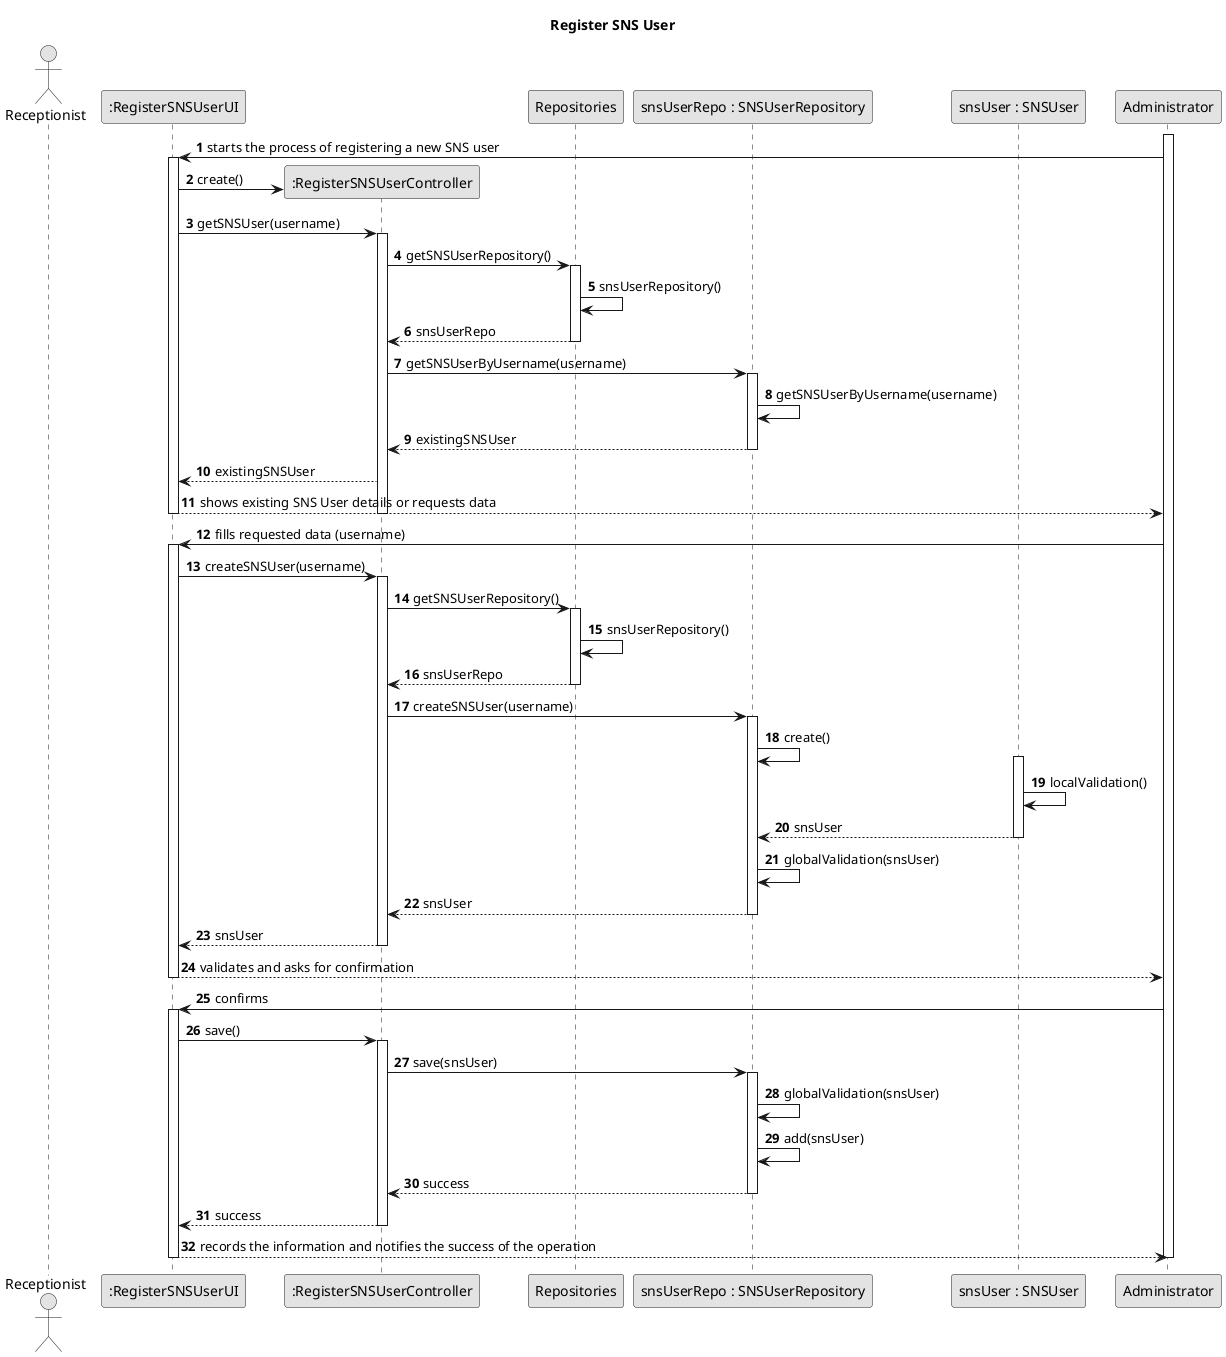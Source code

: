 @startuml
skinparam monochrome true
skinparam packageStyle rectangle
skinparam shadowing false

title Register SNS User

autonumber

actor Receptionist
participant ":RegisterSNSUserUI" as ui
participant ":RegisterSNSUserController" as ctrl
participant Repositories
participant "snsUserRepo : SNSUserRepository" as snsUserRepo
participant "snsUser : SNSUser" as snsUser

activate Administrator

    Administrator -> ui : starts the process of registering a new SNS user
    activate ui
        ui -> ctrl** : create()
        ui -> ctrl : getSNSUser(username)
        activate ctrl
            ctrl -> Repositories : getSNSUserRepository()
            activate Repositories
                Repositories -> Repositories : snsUserRepository()
                Repositories-->ctrl : snsUserRepo
            deactivate Repositories
            ctrl -> snsUserRepo : getSNSUserByUsername(username)
            activate snsUserRepo
                snsUserRepo -> snsUserRepo : getSNSUserByUsername(username)
                snsUserRepo --> ctrl : existingSNSUser
            deactivate snsUserRepo
            ctrl --> ui : existingSNSUser
            ui --> Administrator : shows existing SNS User details or requests data
        deactivate ctrl
    deactivate ui

    Administrator -> ui : fills requested data (username)
    activate ui
        ui -> ctrl : createSNSUser(username)
        activate ctrl
            ctrl -> Repositories : getSNSUserRepository()
            activate Repositories
                Repositories -> Repositories : snsUserRepository()
                Repositories --> ctrl : snsUserRepo
            deactivate Repositories
            ctrl -> snsUserRepo : createSNSUser(username)
            activate snsUserRepo
                snsUserRepo -> snsUserRepo : create()
                activate snsUser
                    snsUser -> snsUser : localValidation()
                    snsUser --> snsUserRepo : snsUser
                deactivate snsUser
                snsUserRepo -> snsUserRepo : globalValidation(snsUser)
                snsUserRepo --> ctrl : snsUser
            deactivate snsUserRepo
            ctrl --> ui : snsUser
        deactivate ctrl
        ui --> Administrator : validates and asks for confirmation
    deactivate ui

    Administrator -> ui : confirms
    activate ui
        ui -> ctrl : save()
        activate ctrl
            ctrl -> snsUserRepo : save(snsUser)
            activate snsUserRepo
                snsUserRepo -> snsUserRepo : globalValidation(snsUser)
                snsUserRepo -> snsUserRepo : add(snsUser)
                snsUserRepo --> ctrl : success
            deactivate snsUserRepo
            ctrl --> ui : success
        deactivate ctrl
        ui --> Administrator : records the information and notifies the success of the operation
    deactivate ui
deactivate Administrator

@enduml
